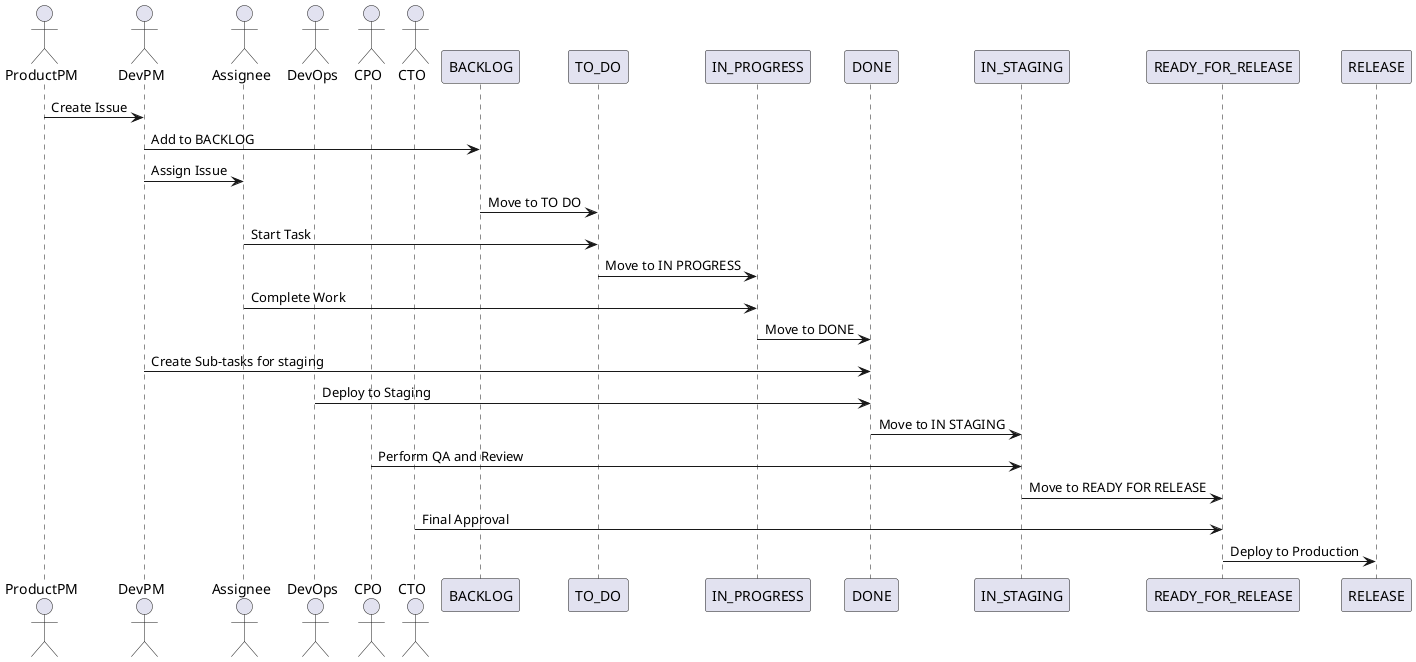 @startuml
actor ProductPM as PPM
actor DevPM as DPM
actor Assignee as ASG
actor DevOps as DVO
actor CPO
actor CTO

PPM -> DPM: Create Issue
DPM -> BACKLOG: Add to BACKLOG
DPM -> ASG: Assign Issue
BACKLOG -> TO_DO: Move to TO DO

ASG -> TO_DO: Start Task
TO_DO -> IN_PROGRESS: Move to IN PROGRESS

ASG -> IN_PROGRESS: Complete Work
IN_PROGRESS -> DONE: Move to DONE

DPM -> DONE: Create Sub-tasks for staging
DVO -> DONE: Deploy to Staging
DONE -> IN_STAGING: Move to IN STAGING

CPO -> IN_STAGING: Perform QA and Review
IN_STAGING -> READY_FOR_RELEASE: Move to READY FOR RELEASE

CTO -> READY_FOR_RELEASE: Final Approval
READY_FOR_RELEASE -> RELEASE: Deploy to Production
@enduml
